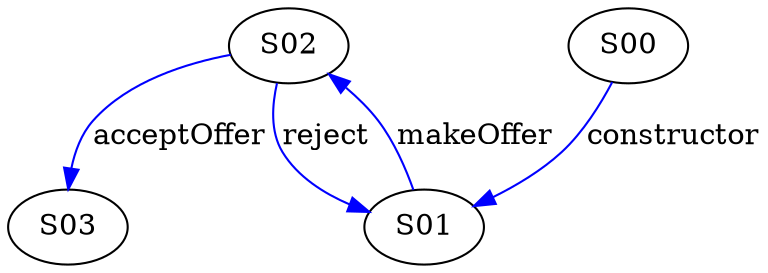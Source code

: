 digraph {

S02->S03 [label="acceptOffer", style="", color="blue"]
S01->S02 [label="makeOffer", style="", color="blue"]
S02->S01 [label="reject", style="", color="blue"]
S00->S01 [label="constructor", style="", color="blue"]
}